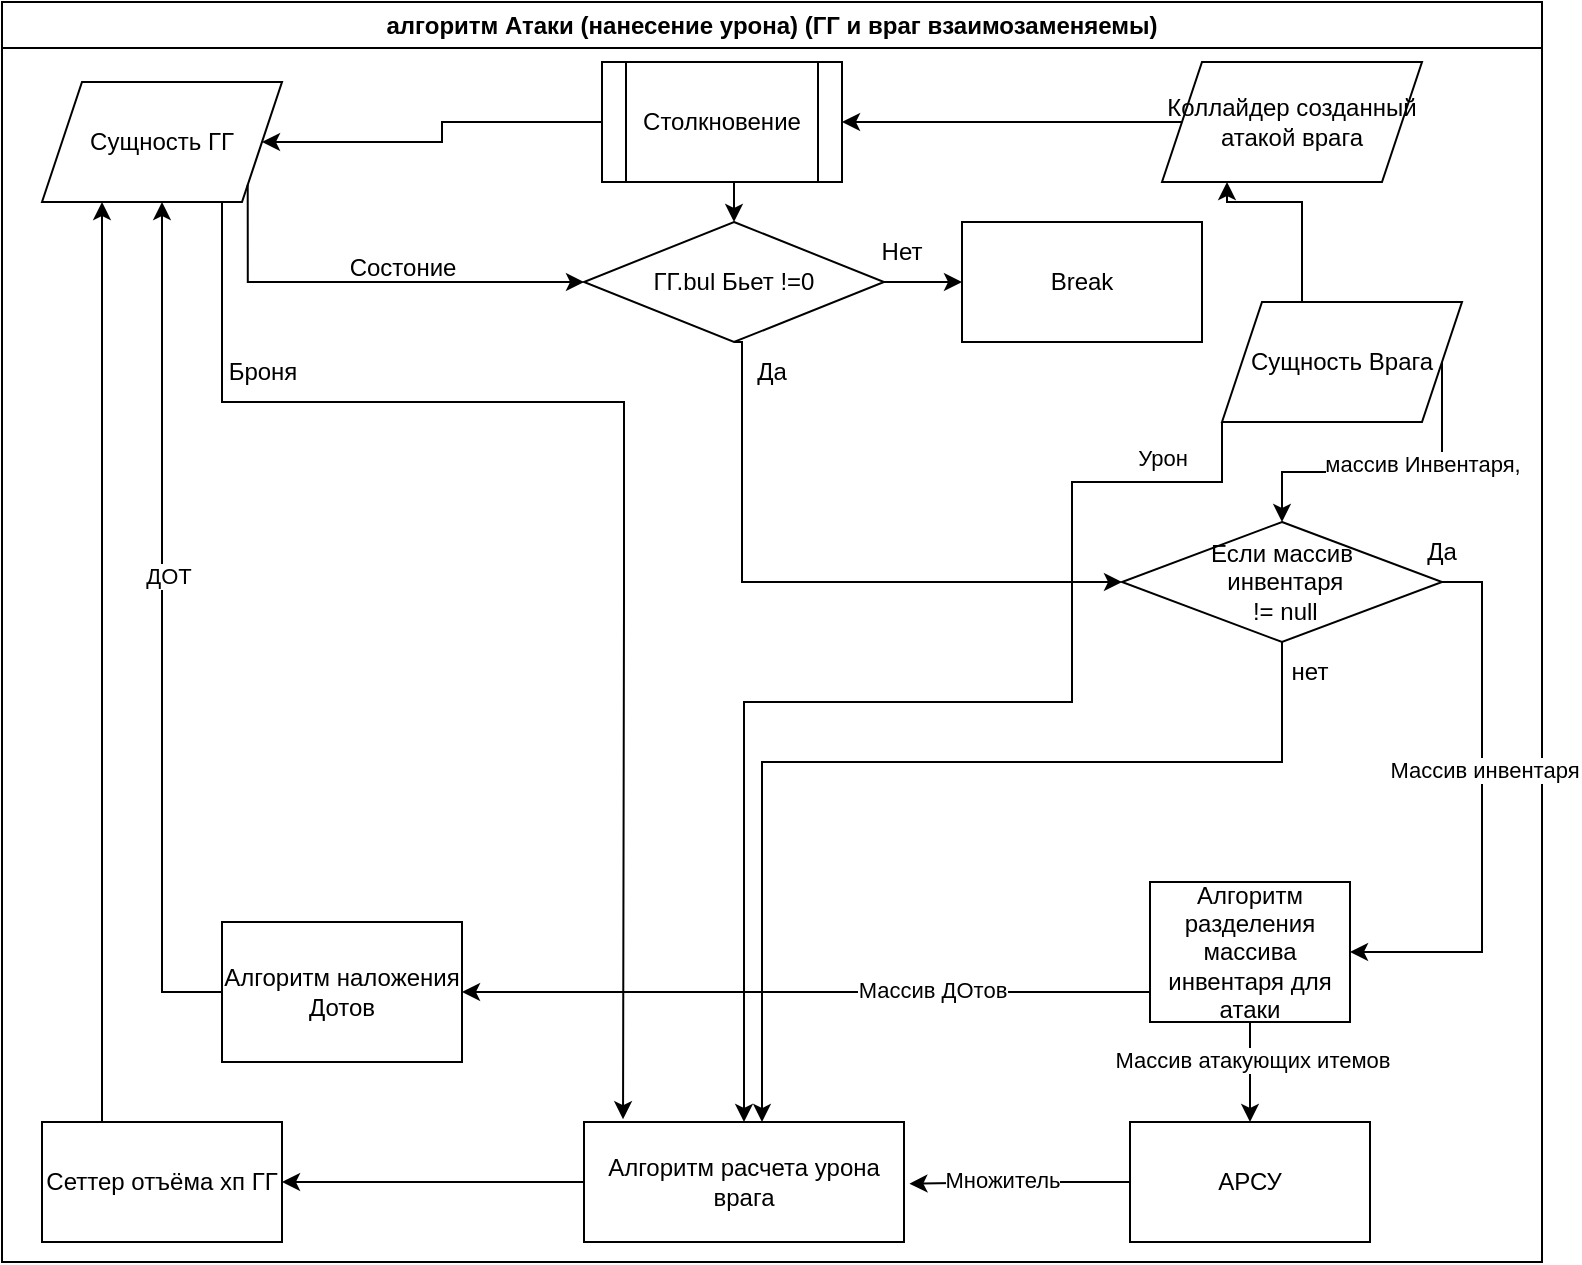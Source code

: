 <mxfile version="22.1.16" type="device">
  <diagram name="Страница — 1" id="R87gwawpsRX5DZW33Yvw">
    <mxGraphModel dx="1727" dy="-146" grid="1" gridSize="10" guides="1" tooltips="1" connect="1" arrows="1" fold="1" page="1" pageScale="1" pageWidth="827" pageHeight="1169" math="0" shadow="0">
      <root>
        <mxCell id="0" />
        <mxCell id="1" parent="0" />
        <mxCell id="hZTHAR6i0K3fFT6IlkUh-480" value="" style="group" vertex="1" connectable="0" parent="1">
          <mxGeometry x="20" y="1230" width="770" height="630" as="geometry" />
        </mxCell>
        <mxCell id="hZTHAR6i0K3fFT6IlkUh-481" value="алгоритм Атаки (нанесение урона) (ГГ и враг взаимозаменяемы)" style="swimlane;whiteSpace=wrap;html=1;startSize=23;container=0;" vertex="1" parent="hZTHAR6i0K3fFT6IlkUh-480">
          <mxGeometry width="770" height="630" as="geometry" />
        </mxCell>
        <mxCell id="hZTHAR6i0K3fFT6IlkUh-482" value="ГГ.bul Бьет !=0" style="shape=rhombus;perimeter=rhombusPerimeter;whiteSpace=wrap;html=1;align=center;container=0;" vertex="1" parent="hZTHAR6i0K3fFT6IlkUh-481">
          <mxGeometry x="291" y="110" width="150" height="60" as="geometry" />
        </mxCell>
        <mxCell id="hZTHAR6i0K3fFT6IlkUh-483" value="Да" style="text;html=1;strokeColor=none;fillColor=none;align=center;verticalAlign=middle;whiteSpace=wrap;rounded=0;" vertex="1" parent="hZTHAR6i0K3fFT6IlkUh-481">
          <mxGeometry x="355" y="170" width="60" height="30" as="geometry" />
        </mxCell>
        <mxCell id="hZTHAR6i0K3fFT6IlkUh-484" value="Сущность Врага" style="shape=parallelogram;perimeter=parallelogramPerimeter;whiteSpace=wrap;html=1;fixedSize=1;container=0;" vertex="1" parent="hZTHAR6i0K3fFT6IlkUh-481">
          <mxGeometry x="610" y="150" width="120" height="60" as="geometry" />
        </mxCell>
        <mxCell id="hZTHAR6i0K3fFT6IlkUh-485" value="Break" style="rounded=0;whiteSpace=wrap;html=1;" vertex="1" parent="hZTHAR6i0K3fFT6IlkUh-481">
          <mxGeometry x="480" y="109.999" width="120" height="60" as="geometry" />
        </mxCell>
        <mxCell id="hZTHAR6i0K3fFT6IlkUh-486" style="edgeStyle=orthogonalEdgeStyle;rounded=0;orthogonalLoop=1;jettySize=auto;html=1;exitX=1;exitY=0.5;exitDx=0;exitDy=0;" edge="1" parent="hZTHAR6i0K3fFT6IlkUh-481" source="hZTHAR6i0K3fFT6IlkUh-482" target="hZTHAR6i0K3fFT6IlkUh-485">
          <mxGeometry relative="1" as="geometry">
            <mxPoint x="490" y="139.919" as="targetPoint" />
          </mxGeometry>
        </mxCell>
        <mxCell id="hZTHAR6i0K3fFT6IlkUh-487" value="Нет" style="text;html=1;strokeColor=none;fillColor=none;align=center;verticalAlign=middle;whiteSpace=wrap;rounded=0;" vertex="1" parent="hZTHAR6i0K3fFT6IlkUh-481">
          <mxGeometry x="420" y="110" width="60" height="30" as="geometry" />
        </mxCell>
        <mxCell id="hZTHAR6i0K3fFT6IlkUh-488" value="Столкновение" style="shape=process;whiteSpace=wrap;html=1;backgroundOutline=1;container=0;" vertex="1" parent="hZTHAR6i0K3fFT6IlkUh-480">
          <mxGeometry x="300" y="30" width="120" height="60" as="geometry" />
        </mxCell>
        <mxCell id="hZTHAR6i0K3fFT6IlkUh-489" value="Сущность ГГ" style="shape=parallelogram;perimeter=parallelogramPerimeter;whiteSpace=wrap;html=1;fixedSize=1;container=0;" vertex="1" parent="hZTHAR6i0K3fFT6IlkUh-480">
          <mxGeometry x="20" y="40" width="120" height="60" as="geometry" />
        </mxCell>
        <mxCell id="hZTHAR6i0K3fFT6IlkUh-490" style="edgeStyle=orthogonalEdgeStyle;rounded=0;orthogonalLoop=1;jettySize=auto;html=1;exitX=0;exitY=0.5;exitDx=0;exitDy=0;entryX=1;entryY=0.5;entryDx=0;entryDy=0;" edge="1" parent="hZTHAR6i0K3fFT6IlkUh-480" source="hZTHAR6i0K3fFT6IlkUh-488" target="hZTHAR6i0K3fFT6IlkUh-489">
          <mxGeometry relative="1" as="geometry" />
        </mxCell>
        <mxCell id="hZTHAR6i0K3fFT6IlkUh-491" style="edgeStyle=orthogonalEdgeStyle;rounded=0;orthogonalLoop=1;jettySize=auto;html=1;exitX=0;exitY=0.5;exitDx=0;exitDy=0;entryX=1;entryY=0.5;entryDx=0;entryDy=0;" edge="1" parent="hZTHAR6i0K3fFT6IlkUh-480" source="hZTHAR6i0K3fFT6IlkUh-492" target="hZTHAR6i0K3fFT6IlkUh-488">
          <mxGeometry relative="1" as="geometry" />
        </mxCell>
        <mxCell id="hZTHAR6i0K3fFT6IlkUh-492" value="Коллайдер созданный атакой врага" style="shape=parallelogram;perimeter=parallelogramPerimeter;whiteSpace=wrap;html=1;fixedSize=1;container=0;" vertex="1" parent="hZTHAR6i0K3fFT6IlkUh-480">
          <mxGeometry x="580" y="30" width="130" height="60" as="geometry" />
        </mxCell>
        <mxCell id="hZTHAR6i0K3fFT6IlkUh-493" style="edgeStyle=orthogonalEdgeStyle;rounded=0;orthogonalLoop=1;jettySize=auto;html=1;exitX=0.25;exitY=0;exitDx=0;exitDy=0;entryX=0.25;entryY=1;entryDx=0;entryDy=0;" edge="1" parent="hZTHAR6i0K3fFT6IlkUh-480" source="hZTHAR6i0K3fFT6IlkUh-499" target="hZTHAR6i0K3fFT6IlkUh-489">
          <mxGeometry relative="1" as="geometry" />
        </mxCell>
        <mxCell id="hZTHAR6i0K3fFT6IlkUh-494" style="edgeStyle=orthogonalEdgeStyle;rounded=0;orthogonalLoop=1;jettySize=auto;html=1;exitX=0;exitY=0.5;exitDx=0;exitDy=0;entryX=0.5;entryY=1;entryDx=0;entryDy=0;" edge="1" parent="hZTHAR6i0K3fFT6IlkUh-480" source="hZTHAR6i0K3fFT6IlkUh-506" target="hZTHAR6i0K3fFT6IlkUh-489">
          <mxGeometry relative="1" as="geometry" />
        </mxCell>
        <mxCell id="hZTHAR6i0K3fFT6IlkUh-495" value="ДОТ" style="edgeLabel;html=1;align=center;verticalAlign=middle;resizable=0;points=[];container=0;" vertex="1" connectable="0" parent="hZTHAR6i0K3fFT6IlkUh-494">
          <mxGeometry x="0.119" y="-3" relative="1" as="geometry">
            <mxPoint as="offset" />
          </mxGeometry>
        </mxCell>
        <mxCell id="hZTHAR6i0K3fFT6IlkUh-496" value="Броня" style="text;html=1;align=center;verticalAlign=middle;resizable=0;points=[];autosize=1;strokeColor=none;fillColor=none;container=0;" vertex="1" parent="hZTHAR6i0K3fFT6IlkUh-480">
          <mxGeometry x="100" y="170" width="60" height="30" as="geometry" />
        </mxCell>
        <mxCell id="hZTHAR6i0K3fFT6IlkUh-497" style="edgeStyle=orthogonalEdgeStyle;rounded=0;orthogonalLoop=1;jettySize=auto;html=1;exitX=1;exitY=0;exitDx=0;exitDy=0;entryX=0.25;entryY=1;entryDx=0;entryDy=0;" edge="1" parent="hZTHAR6i0K3fFT6IlkUh-480" source="hZTHAR6i0K3fFT6IlkUh-484" target="hZTHAR6i0K3fFT6IlkUh-492">
          <mxGeometry relative="1" as="geometry">
            <Array as="points">
              <mxPoint x="650" y="100" />
              <mxPoint x="613" y="100" />
            </Array>
          </mxGeometry>
        </mxCell>
        <mxCell id="hZTHAR6i0K3fFT6IlkUh-498" value="Состоние" style="text;html=1;align=center;verticalAlign=middle;resizable=0;points=[];autosize=1;strokeColor=none;fillColor=none;container=0;" vertex="1" parent="hZTHAR6i0K3fFT6IlkUh-480">
          <mxGeometry x="160" y="118" width="80" height="30" as="geometry" />
        </mxCell>
        <mxCell id="hZTHAR6i0K3fFT6IlkUh-499" value="Сеттер отъёма хп ГГ" style="rounded=0;whiteSpace=wrap;html=1;container=0;" vertex="1" parent="hZTHAR6i0K3fFT6IlkUh-480">
          <mxGeometry x="20" y="560" width="120" height="60" as="geometry" />
        </mxCell>
        <mxCell id="hZTHAR6i0K3fFT6IlkUh-500" value="Алгоритм расчета урона врага" style="rounded=0;whiteSpace=wrap;html=1;container=0;" vertex="1" parent="hZTHAR6i0K3fFT6IlkUh-480">
          <mxGeometry x="291" y="560" width="160" height="60" as="geometry" />
        </mxCell>
        <mxCell id="hZTHAR6i0K3fFT6IlkUh-501" style="edgeStyle=orthogonalEdgeStyle;rounded=0;orthogonalLoop=1;jettySize=auto;html=1;exitX=0.75;exitY=1;exitDx=0;exitDy=0;entryX=0.122;entryY=-0.023;entryDx=0;entryDy=0;entryPerimeter=0;" edge="1" parent="hZTHAR6i0K3fFT6IlkUh-480" source="hZTHAR6i0K3fFT6IlkUh-489" target="hZTHAR6i0K3fFT6IlkUh-500">
          <mxGeometry relative="1" as="geometry">
            <Array as="points">
              <mxPoint x="110" y="200" />
              <mxPoint x="311" y="200" />
              <mxPoint x="311" y="299" />
            </Array>
          </mxGeometry>
        </mxCell>
        <mxCell id="hZTHAR6i0K3fFT6IlkUh-502" style="edgeStyle=orthogonalEdgeStyle;rounded=0;orthogonalLoop=1;jettySize=auto;html=1;exitX=0;exitY=0.5;exitDx=0;exitDy=0;entryX=1;entryY=0.5;entryDx=0;entryDy=0;" edge="1" parent="hZTHAR6i0K3fFT6IlkUh-480" source="hZTHAR6i0K3fFT6IlkUh-500" target="hZTHAR6i0K3fFT6IlkUh-499">
          <mxGeometry relative="1" as="geometry" />
        </mxCell>
        <mxCell id="hZTHAR6i0K3fFT6IlkUh-503" value="АРСУ" style="rounded=0;whiteSpace=wrap;html=1;container=0;" vertex="1" parent="hZTHAR6i0K3fFT6IlkUh-480">
          <mxGeometry x="564" y="560" width="120" height="60" as="geometry" />
        </mxCell>
        <mxCell id="hZTHAR6i0K3fFT6IlkUh-504" style="edgeStyle=orthogonalEdgeStyle;rounded=0;orthogonalLoop=1;jettySize=auto;html=1;exitX=0;exitY=0.5;exitDx=0;exitDy=0;entryX=1.017;entryY=0.515;entryDx=0;entryDy=0;entryPerimeter=0;" edge="1" parent="hZTHAR6i0K3fFT6IlkUh-480" source="hZTHAR6i0K3fFT6IlkUh-503" target="hZTHAR6i0K3fFT6IlkUh-500">
          <mxGeometry relative="1" as="geometry" />
        </mxCell>
        <mxCell id="hZTHAR6i0K3fFT6IlkUh-505" value="Множитель" style="edgeLabel;html=1;align=center;verticalAlign=middle;resizable=0;points=[];container=0;" vertex="1" connectable="0" parent="hZTHAR6i0K3fFT6IlkUh-504">
          <mxGeometry x="0.167" y="-2" relative="1" as="geometry">
            <mxPoint as="offset" />
          </mxGeometry>
        </mxCell>
        <mxCell id="hZTHAR6i0K3fFT6IlkUh-506" value="Алгоритм наложения Дотов" style="rounded=0;whiteSpace=wrap;html=1;container=0;" vertex="1" parent="hZTHAR6i0K3fFT6IlkUh-480">
          <mxGeometry x="110" y="460" width="120" height="70" as="geometry" />
        </mxCell>
        <mxCell id="hZTHAR6i0K3fFT6IlkUh-507" value="Алгоритм разделения массива инвентаря для атаки" style="rounded=0;whiteSpace=wrap;html=1;container=0;" vertex="1" parent="hZTHAR6i0K3fFT6IlkUh-480">
          <mxGeometry x="574" y="440" width="100" height="70" as="geometry" />
        </mxCell>
        <mxCell id="hZTHAR6i0K3fFT6IlkUh-508" style="edgeStyle=orthogonalEdgeStyle;rounded=0;orthogonalLoop=1;jettySize=auto;html=1;exitX=0.5;exitY=1;exitDx=0;exitDy=0;entryX=0.5;entryY=0;entryDx=0;entryDy=0;" edge="1" parent="hZTHAR6i0K3fFT6IlkUh-480" source="hZTHAR6i0K3fFT6IlkUh-507" target="hZTHAR6i0K3fFT6IlkUh-503">
          <mxGeometry relative="1" as="geometry">
            <mxPoint x="614" y="380" as="targetPoint" />
          </mxGeometry>
        </mxCell>
        <mxCell id="hZTHAR6i0K3fFT6IlkUh-509" value="Массив атакующих итемов" style="edgeLabel;html=1;align=center;verticalAlign=middle;resizable=0;points=[];container=0;" vertex="1" connectable="0" parent="hZTHAR6i0K3fFT6IlkUh-508">
          <mxGeometry x="-0.265" y="1" relative="1" as="geometry">
            <mxPoint as="offset" />
          </mxGeometry>
        </mxCell>
        <mxCell id="hZTHAR6i0K3fFT6IlkUh-510" style="edgeStyle=orthogonalEdgeStyle;rounded=0;orthogonalLoop=1;jettySize=auto;html=1;exitX=0;exitY=0.75;exitDx=0;exitDy=0;entryX=1;entryY=0.5;entryDx=0;entryDy=0;" edge="1" parent="hZTHAR6i0K3fFT6IlkUh-480" source="hZTHAR6i0K3fFT6IlkUh-507" target="hZTHAR6i0K3fFT6IlkUh-506">
          <mxGeometry relative="1" as="geometry">
            <Array as="points">
              <mxPoint x="574" y="495" />
            </Array>
          </mxGeometry>
        </mxCell>
        <mxCell id="hZTHAR6i0K3fFT6IlkUh-511" value="Массив ДОтов" style="edgeLabel;html=1;align=center;verticalAlign=middle;resizable=0;points=[];container=0;" vertex="1" connectable="0" parent="hZTHAR6i0K3fFT6IlkUh-510">
          <mxGeometry x="-0.354" y="-1" relative="1" as="geometry">
            <mxPoint as="offset" />
          </mxGeometry>
        </mxCell>
        <mxCell id="hZTHAR6i0K3fFT6IlkUh-512" style="edgeStyle=orthogonalEdgeStyle;rounded=0;orthogonalLoop=1;jettySize=auto;html=1;exitX=0;exitY=1;exitDx=0;exitDy=0;entryX=0.5;entryY=0;entryDx=0;entryDy=0;" edge="1" parent="hZTHAR6i0K3fFT6IlkUh-480" source="hZTHAR6i0K3fFT6IlkUh-484" target="hZTHAR6i0K3fFT6IlkUh-500">
          <mxGeometry relative="1" as="geometry">
            <Array as="points">
              <mxPoint x="610" y="240" />
              <mxPoint x="535" y="240" />
              <mxPoint x="535" y="350" />
              <mxPoint x="371" y="350" />
            </Array>
          </mxGeometry>
        </mxCell>
        <mxCell id="hZTHAR6i0K3fFT6IlkUh-513" value="Урон" style="edgeLabel;html=1;align=center;verticalAlign=middle;resizable=0;points=[];container=0;" vertex="1" connectable="0" parent="hZTHAR6i0K3fFT6IlkUh-512">
          <mxGeometry x="-0.633" relative="1" as="geometry">
            <mxPoint x="45" y="-15" as="offset" />
          </mxGeometry>
        </mxCell>
        <mxCell id="hZTHAR6i0K3fFT6IlkUh-514" value="Если массив&lt;br&gt;&amp;nbsp;инвентаря&lt;br&gt;&amp;nbsp;!= null" style="shape=rhombus;perimeter=rhombusPerimeter;whiteSpace=wrap;html=1;align=center;container=0;" vertex="1" parent="hZTHAR6i0K3fFT6IlkUh-480">
          <mxGeometry x="560" y="260" width="160" height="60" as="geometry" />
        </mxCell>
        <mxCell id="hZTHAR6i0K3fFT6IlkUh-515" style="edgeStyle=orthogonalEdgeStyle;rounded=0;orthogonalLoop=1;jettySize=auto;html=1;exitX=0.5;exitY=1;exitDx=0;exitDy=0;" edge="1" parent="hZTHAR6i0K3fFT6IlkUh-480" source="hZTHAR6i0K3fFT6IlkUh-514" target="hZTHAR6i0K3fFT6IlkUh-500">
          <mxGeometry relative="1" as="geometry">
            <Array as="points">
              <mxPoint x="640" y="380" />
              <mxPoint x="380" y="380" />
            </Array>
          </mxGeometry>
        </mxCell>
        <mxCell id="hZTHAR6i0K3fFT6IlkUh-516" style="edgeStyle=orthogonalEdgeStyle;rounded=0;orthogonalLoop=1;jettySize=auto;html=1;exitX=1;exitY=0.5;exitDx=0;exitDy=0;entryX=1;entryY=0.5;entryDx=0;entryDy=0;" edge="1" parent="hZTHAR6i0K3fFT6IlkUh-480" source="hZTHAR6i0K3fFT6IlkUh-514" target="hZTHAR6i0K3fFT6IlkUh-507">
          <mxGeometry relative="1" as="geometry" />
        </mxCell>
        <mxCell id="hZTHAR6i0K3fFT6IlkUh-517" value="Массив инвентаря" style="edgeLabel;html=1;align=center;verticalAlign=middle;resizable=0;points=[];container=0;" vertex="1" connectable="0" parent="hZTHAR6i0K3fFT6IlkUh-516">
          <mxGeometry x="-0.161" y="1" relative="1" as="geometry">
            <mxPoint as="offset" />
          </mxGeometry>
        </mxCell>
        <mxCell id="hZTHAR6i0K3fFT6IlkUh-518" style="edgeStyle=orthogonalEdgeStyle;rounded=0;orthogonalLoop=1;jettySize=auto;html=1;exitX=1;exitY=0.5;exitDx=0;exitDy=0;" edge="1" parent="hZTHAR6i0K3fFT6IlkUh-480" source="hZTHAR6i0K3fFT6IlkUh-484" target="hZTHAR6i0K3fFT6IlkUh-514">
          <mxGeometry relative="1" as="geometry">
            <mxPoint x="630" y="140" as="targetPoint" />
          </mxGeometry>
        </mxCell>
        <mxCell id="hZTHAR6i0K3fFT6IlkUh-519" value="массив Инвентаря," style="edgeLabel;html=1;align=center;verticalAlign=middle;resizable=0;points=[];container=0;" vertex="1" connectable="0" parent="hZTHAR6i0K3fFT6IlkUh-518">
          <mxGeometry x="-0.393" y="-1" relative="1" as="geometry">
            <mxPoint x="-9" y="2" as="offset" />
          </mxGeometry>
        </mxCell>
        <mxCell id="hZTHAR6i0K3fFT6IlkUh-520" value="Да" style="text;html=1;strokeColor=none;fillColor=none;align=center;verticalAlign=middle;whiteSpace=wrap;rounded=0;container=0;" vertex="1" parent="hZTHAR6i0K3fFT6IlkUh-480">
          <mxGeometry x="690" y="260" width="60" height="30" as="geometry" />
        </mxCell>
        <mxCell id="hZTHAR6i0K3fFT6IlkUh-521" value="нет" style="text;html=1;strokeColor=none;fillColor=none;align=center;verticalAlign=middle;whiteSpace=wrap;rounded=0;container=0;" vertex="1" parent="hZTHAR6i0K3fFT6IlkUh-480">
          <mxGeometry x="624" y="320" width="60" height="30" as="geometry" />
        </mxCell>
        <mxCell id="hZTHAR6i0K3fFT6IlkUh-522" style="edgeStyle=orthogonalEdgeStyle;rounded=0;orthogonalLoop=1;jettySize=auto;html=1;exitX=0.5;exitY=1;exitDx=0;exitDy=0;entryX=0;entryY=0.5;entryDx=0;entryDy=0;" edge="1" parent="hZTHAR6i0K3fFT6IlkUh-480" source="hZTHAR6i0K3fFT6IlkUh-482" target="hZTHAR6i0K3fFT6IlkUh-514">
          <mxGeometry relative="1" as="geometry">
            <Array as="points">
              <mxPoint x="370" y="170" />
              <mxPoint x="370" y="290" />
            </Array>
          </mxGeometry>
        </mxCell>
        <mxCell id="hZTHAR6i0K3fFT6IlkUh-523" style="edgeStyle=orthogonalEdgeStyle;rounded=0;orthogonalLoop=1;jettySize=auto;html=1;exitX=0.5;exitY=1;exitDx=0;exitDy=0;entryX=0.5;entryY=0;entryDx=0;entryDy=0;" edge="1" parent="hZTHAR6i0K3fFT6IlkUh-480" source="hZTHAR6i0K3fFT6IlkUh-488" target="hZTHAR6i0K3fFT6IlkUh-482">
          <mxGeometry relative="1" as="geometry" />
        </mxCell>
        <mxCell id="hZTHAR6i0K3fFT6IlkUh-524" style="edgeStyle=orthogonalEdgeStyle;rounded=0;orthogonalLoop=1;jettySize=auto;html=1;exitX=1;exitY=1;exitDx=0;exitDy=0;entryX=0;entryY=0.5;entryDx=0;entryDy=0;" edge="1" parent="hZTHAR6i0K3fFT6IlkUh-480" source="hZTHAR6i0K3fFT6IlkUh-489" target="hZTHAR6i0K3fFT6IlkUh-482">
          <mxGeometry relative="1" as="geometry">
            <Array as="points">
              <mxPoint x="123" y="140" />
            </Array>
          </mxGeometry>
        </mxCell>
      </root>
    </mxGraphModel>
  </diagram>
</mxfile>
